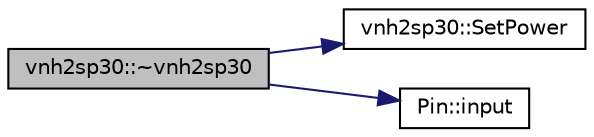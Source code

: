 digraph "vnh2sp30::~vnh2sp30"
{
  edge [fontname="Helvetica",fontsize="10",labelfontname="Helvetica",labelfontsize="10"];
  node [fontname="Helvetica",fontsize="10",shape=record];
  rankdir="LR";
  Node1 [label="vnh2sp30::~vnh2sp30",height=0.2,width=0.4,color="black", fillcolor="grey75", style="filled" fontcolor="black"];
  Node1 -> Node2 [color="midnightblue",fontsize="10",style="solid",fontname="Helvetica"];
  Node2 [label="vnh2sp30::SetPower",height=0.2,width=0.4,color="black", fillcolor="white", style="filled",URL="$classvnh2sp30.html#a24c9e77f18d8040829769fe3da78af9e",tooltip="Set the power delivered to the motor. "];
  Node1 -> Node3 [color="midnightblue",fontsize="10",style="solid",fontname="Helvetica"];
  Node3 [label="Pin::input",height=0.2,width=0.4,color="black", fillcolor="white", style="filled",URL="$classPin.html#ac4ecc56174770f9e41e28349ebe707a5",tooltip="Set the pin to input and get it&#39;s value. "];
}
